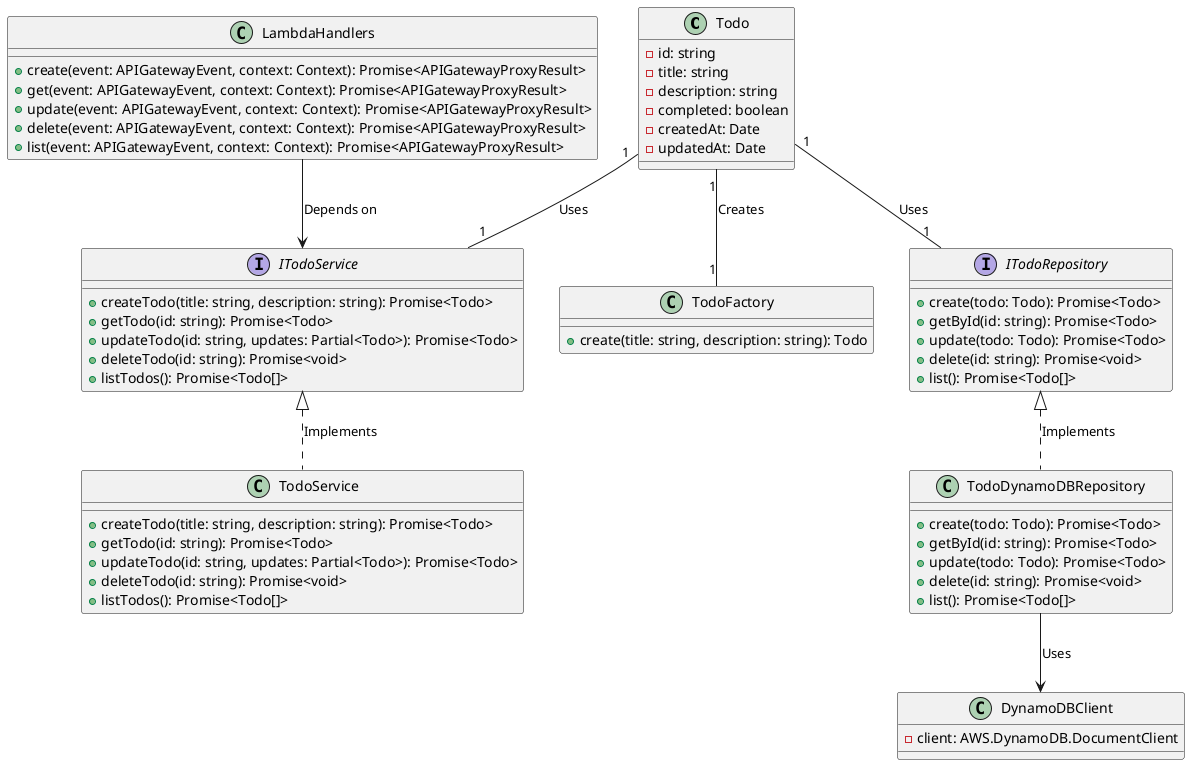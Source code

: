 @startuml

class Todo {
  -id: string
  -title: string
  -description: string
  -completed: boolean
  -createdAt: Date
  -updatedAt: Date
}

interface ITodoRepository {
  +create(todo: Todo): Promise<Todo>
  +getById(id: string): Promise<Todo>
  +update(todo: Todo): Promise<Todo>
  +delete(id: string): Promise<void>
  +list(): Promise<Todo[]>
}

interface ITodoService {
  +createTodo(title: string, description: string): Promise<Todo>
  +getTodo(id: string): Promise<Todo>
  +updateTodo(id: string, updates: Partial<Todo>): Promise<Todo>
  +deleteTodo(id: string): Promise<void>
  +listTodos(): Promise<Todo[]>
}

class TodoDynamoDBRepository {
  +create(todo: Todo): Promise<Todo>
  +getById(id: string): Promise<Todo>
  +update(todo: Todo): Promise<Todo>
  +delete(id: string): Promise<void>
  +list(): Promise<Todo[]>
}

class TodoService {
  +createTodo(title: string, description: string): Promise<Todo>
  +getTodo(id: string): Promise<Todo>
  +updateTodo(id: string, updates: Partial<Todo>): Promise<Todo>
  +deleteTodo(id: string): Promise<void>
  +listTodos(): Promise<Todo[]>
}

class TodoFactory {
  +create(title: string, description: string): Todo
}

class LambdaHandlers {
  +create(event: APIGatewayEvent, context: Context): Promise<APIGatewayProxyResult>
  +get(event: APIGatewayEvent, context: Context): Promise<APIGatewayProxyResult>
  +update(event: APIGatewayEvent, context: Context): Promise<APIGatewayProxyResult>
  +delete(event: APIGatewayEvent, context: Context): Promise<APIGatewayProxyResult>
  +list(event: APIGatewayEvent, context: Context): Promise<APIGatewayProxyResult>
}

class DynamoDBClient {
  -client: AWS.DynamoDB.DocumentClient
}

Todo "1" -- "1" ITodoRepository : Uses
Todo "1" -- "1" ITodoService : Uses
Todo "1" -- "1" TodoFactory : Creates
ITodoRepository <|.. TodoDynamoDBRepository : Implements
ITodoService <|.. TodoService : Implements
LambdaHandlers --> ITodoService : Depends on
TodoDynamoDBRepository --> DynamoDBClient : Uses

@enduml

